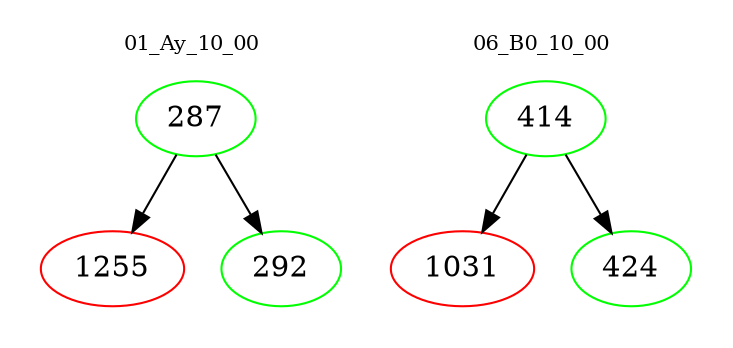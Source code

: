 digraph{
subgraph cluster_0 {
color = white
label = "01_Ay_10_00";
fontsize=10;
T0_287 [label="287", color="green"]
T0_287 -> T0_1255 [color="black"]
T0_1255 [label="1255", color="red"]
T0_287 -> T0_292 [color="black"]
T0_292 [label="292", color="green"]
}
subgraph cluster_1 {
color = white
label = "06_B0_10_00";
fontsize=10;
T1_414 [label="414", color="green"]
T1_414 -> T1_1031 [color="black"]
T1_1031 [label="1031", color="red"]
T1_414 -> T1_424 [color="black"]
T1_424 [label="424", color="green"]
}
}
